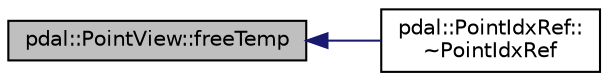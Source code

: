 digraph "pdal::PointView::freeTemp"
{
  edge [fontname="Helvetica",fontsize="10",labelfontname="Helvetica",labelfontsize="10"];
  node [fontname="Helvetica",fontsize="10",shape=record];
  rankdir="LR";
  Node1 [label="pdal::PointView::freeTemp",height=0.2,width=0.4,color="black", fillcolor="grey75", style="filled", fontcolor="black"];
  Node1 -> Node2 [dir="back",color="midnightblue",fontsize="10",style="solid",fontname="Helvetica"];
  Node2 [label="pdal::PointIdxRef::\l~PointIdxRef",height=0.2,width=0.4,color="black", fillcolor="white", style="filled",URL="$classpdal_1_1PointIdxRef.html#aedfd689587e959b00fb4243c351abcb7"];
}
